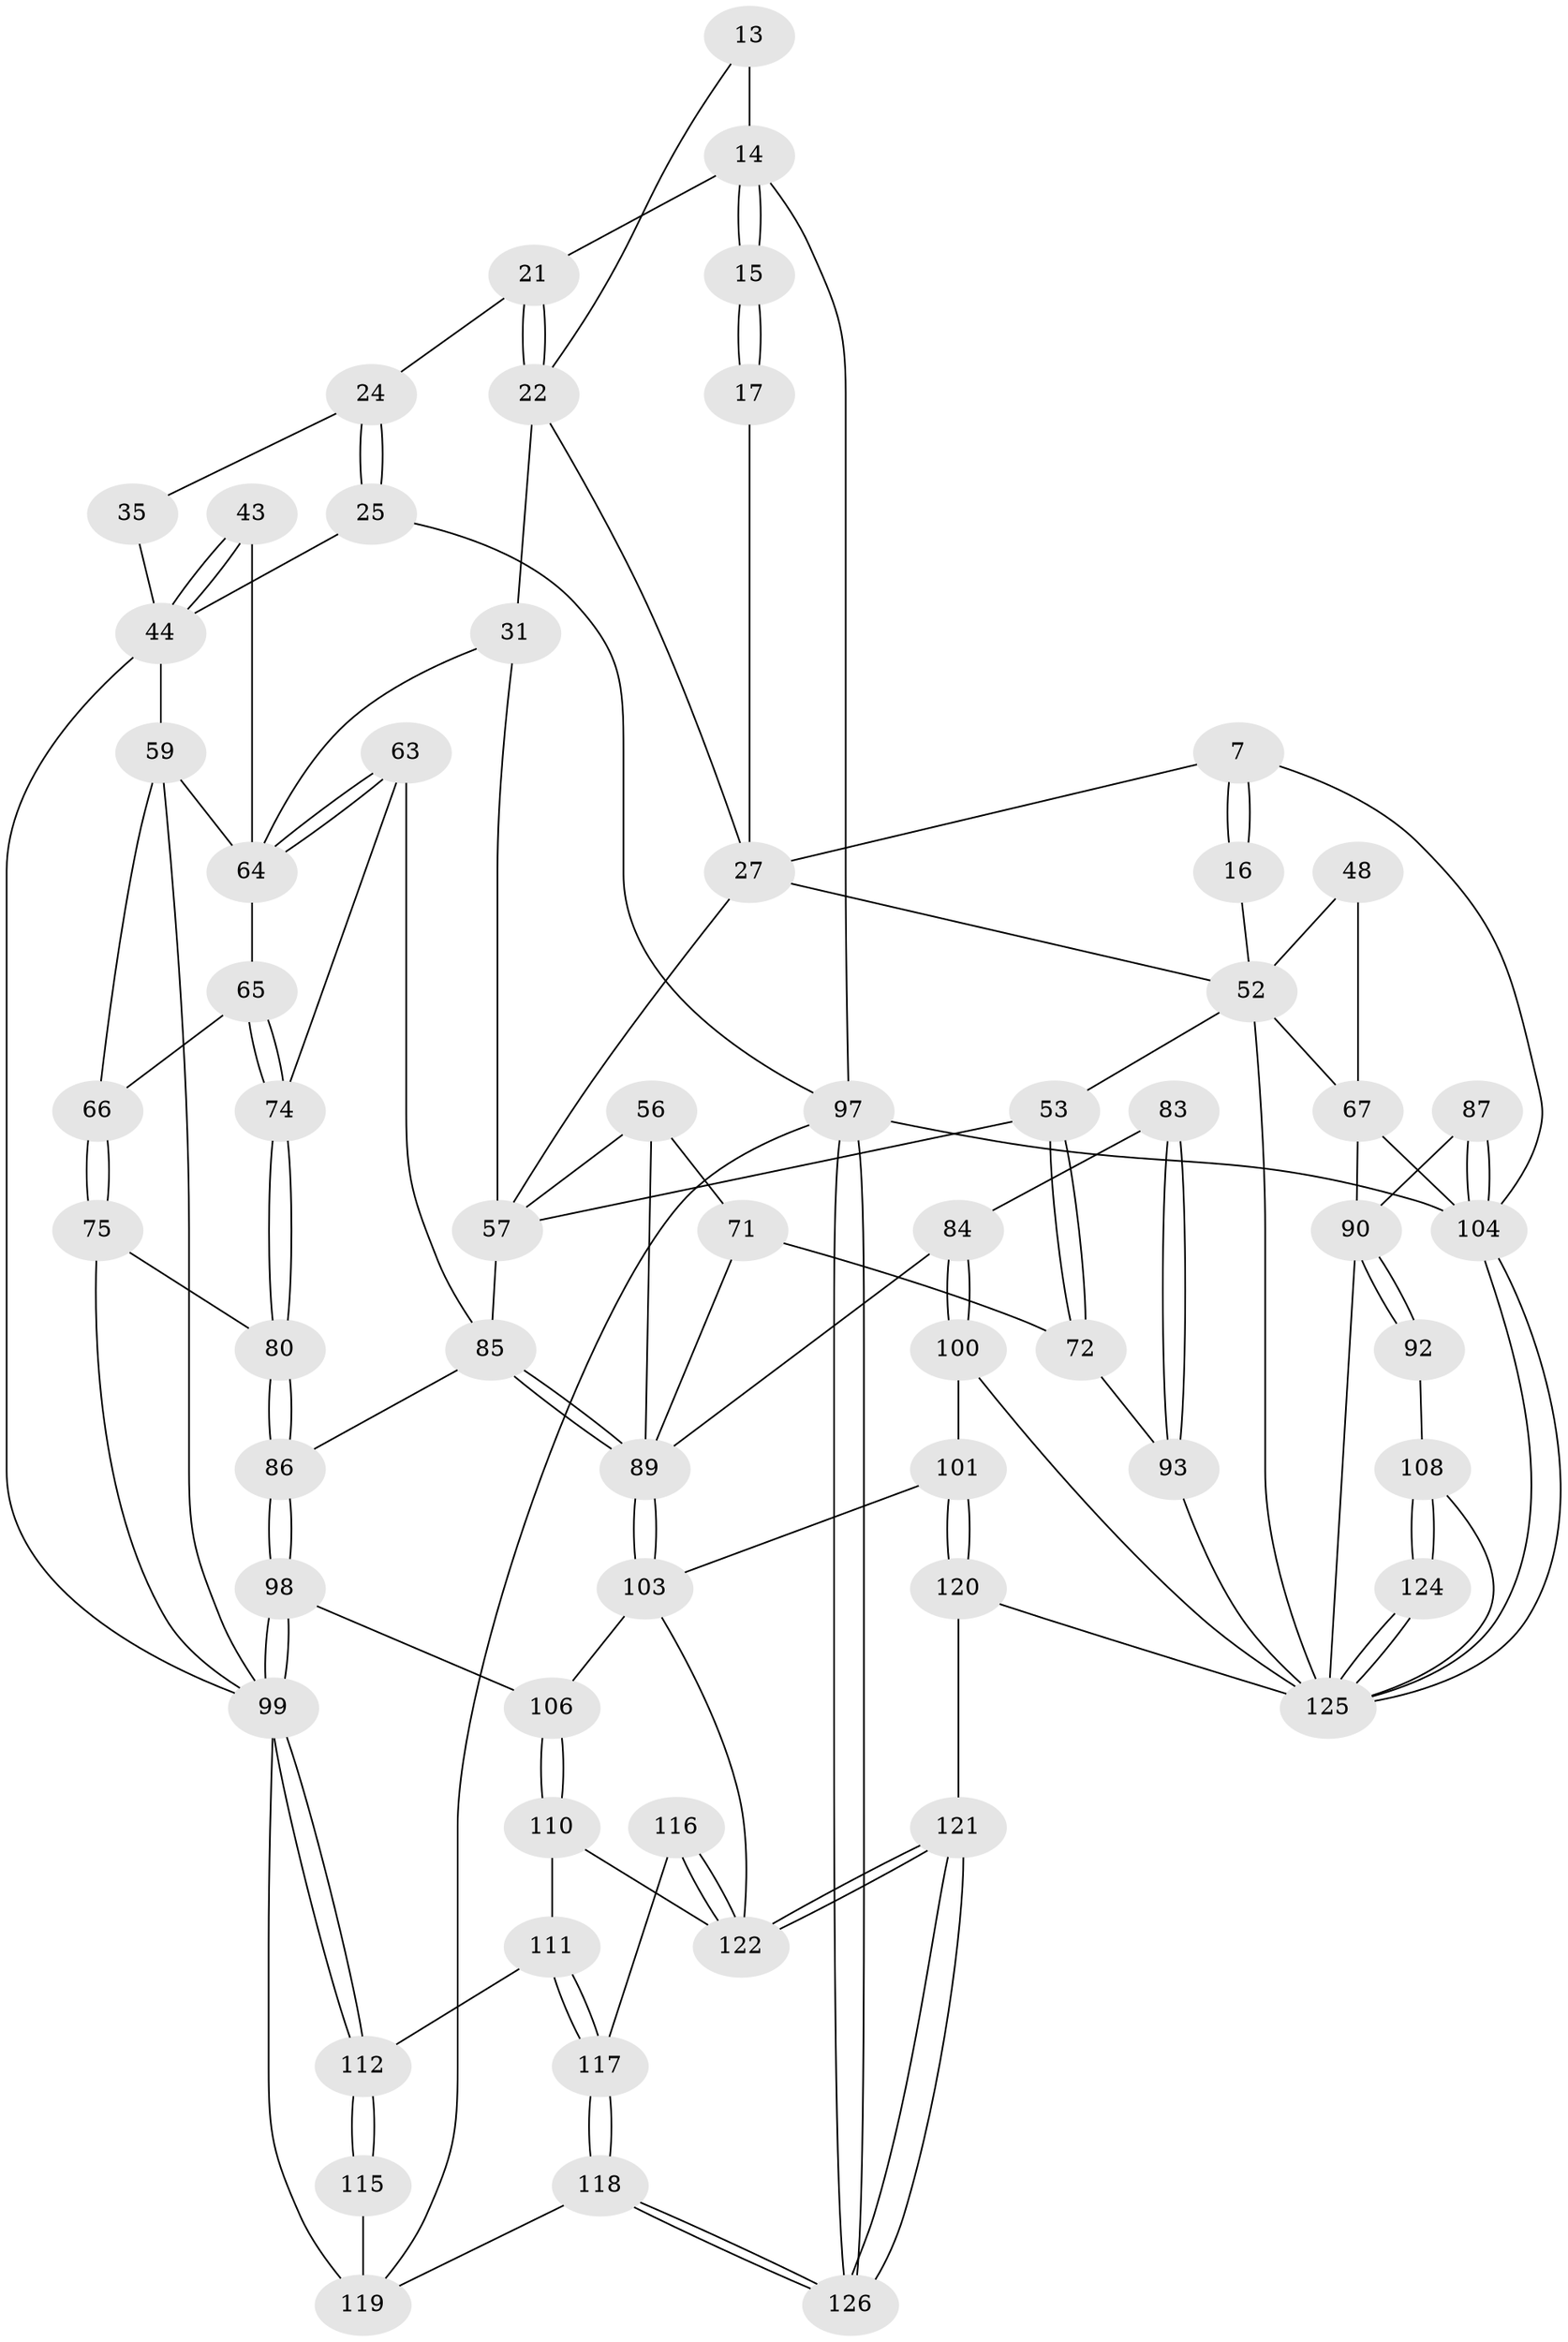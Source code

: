 // original degree distribution, {3: 0.015873015873015872, 5: 0.5714285714285714, 6: 0.1984126984126984, 4: 0.21428571428571427}
// Generated by graph-tools (version 1.1) at 2025/02/03/09/25 05:02:05]
// undirected, 63 vertices, 139 edges
graph export_dot {
graph [start="1"]
  node [color=gray90,style=filled];
  7 [pos="+0.6491487238968321+0.006176498859578809",super="+2"];
  13 [pos="+0.4528070409992239+0.06429489863909355"];
  14 [pos="+0.4576771343570173+0.0603708263612177",super="+12"];
  15 [pos="+0.5161735741585668+0.08384429697987468",super="+10"];
  16 [pos="+0.7706247612979129+0.11517168138027171"];
  17 [pos="+0.5276162326594103+0.10241220216932587",super="+9"];
  21 [pos="+0.2213388503054057+0"];
  22 [pos="+0.24775857047399552+0",super="+20"];
  24 [pos="+0+0.1268651980084838",super="+23"];
  25 [pos="+0+0.1770149186460678"];
  27 [pos="+0.5607834164394636+0.21488570015521782",super="+18+26"];
  31 [pos="+0.3426451627066441+0.26299197251629614",super="+30"];
  35 [pos="+0.1329610671635548+0.14433244507421888"];
  43 [pos="+0.1234753114319788+0.252458564651576",super="+33"];
  44 [pos="+0+0.29610258462248756",super="+42+34"];
  48 [pos="+0.7228458144896678+0.2914032368863729"];
  52 [pos="+0.6515943903247877+0.3564586857550131",super="+49"];
  53 [pos="+0.6455697316926147+0.36195071174573673"];
  56 [pos="+0.4260086231638389+0.45956114061519693",super="+55"];
  57 [pos="+0.3610972133955919+0.4435683348240367",super="+37+36+54"];
  59 [pos="+0.08538175072939036+0.4194180610745403",super="+51+58"];
  63 [pos="+0.23084195812527056+0.4423487834865152"];
  64 [pos="+0.22270267116404135+0.42381741883908297",super="+45+46+47"];
  65 [pos="+0.11888370927452804+0.4350241019997291"];
  66 [pos="+0.10842740278282725+0.4326360966991226"];
  67 [pos="+0.8999191130433807+0.3949310866074587",super="+50"];
  71 [pos="+0.5861005575140977+0.4249213100423054"];
  72 [pos="+0.6186554323189354+0.4057744845134672"];
  74 [pos="+0.1943282701589047+0.48615038522653137"];
  75 [pos="+0.1172614325976641+0.5398631239573392"];
  80 [pos="+0.18546950772466803+0.5376644878110818"];
  83 [pos="+0.613716325408305+0.5816837110408356"];
  84 [pos="+0.528677997905253+0.5471482465222344"];
  85 [pos="+0.31466549325287874+0.5581892553140243",super="+62"];
  86 [pos="+0.25233475501140384+0.588269033088"];
  87 [pos="+1+0.9754033253685905"];
  89 [pos="+0.4063307677890571+0.6248087342875785",super="+82+81"];
  90 [pos="+0.811782126951718+0.6258355350157961",super="+69+88"];
  92 [pos="+0.9008644753091855+0.7987726392842821"];
  93 [pos="+0.625627194928054+0.5918232423353262",super="+78+79"];
  97 [pos="+0+1",super="+4"];
  98 [pos="+0.2233281722405173+0.6542389128308571"];
  99 [pos="+0.1369323284353755+0.6942072163149877",super="+76+61"];
  100 [pos="+0.5537927398660146+0.7684833071470734"];
  101 [pos="+0.507887208594876+0.7695352868024707"];
  103 [pos="+0.41672346444216674+0.6812994033210601",super="+102"];
  104 [pos="+1+1",super="+3+73"];
  106 [pos="+0.2691719328049535+0.7014535521148635"];
  108 [pos="+0.63448872160407+0.7889200558145929",super="+107"];
  110 [pos="+0.28218054123328046+0.7906060727121744"];
  111 [pos="+0.15488695798359645+0.785102444253186"];
  112 [pos="+0.11806308208244466+0.7764203605081553"];
  115 [pos="+0.1042091939247983+0.7910991464919486"];
  116 [pos="+0.30509238402449457+0.8390032906541485"];
  117 [pos="+0.2591538031500511+0.8932731544093744"];
  118 [pos="+0.19313027676266217+1"];
  119 [pos="+0.12413011209867018+0.8761510647396605",super="+96+95"];
  120 [pos="+0.43501372855987325+1"];
  121 [pos="+0.41893499666439626+1"];
  122 [pos="+0.3965058838953002+0.9856039383838565",super="+113+114"];
  124 [pos="+0.6267180752689154+1"];
  125 [pos="+0.6070552955549805+1",super="+123+91+77+70"];
  126 [pos="+0.19567352163178314+1"];
  7 -- 16 [weight=2];
  7 -- 16;
  7 -- 104;
  7 -- 27;
  13 -- 14 [weight=2];
  13 -- 22;
  14 -- 15 [weight=2];
  14 -- 15;
  14 -- 97;
  14 -- 21;
  15 -- 17 [weight=2];
  15 -- 17;
  16 -- 52;
  17 -- 27 [weight=2];
  21 -- 22;
  21 -- 22;
  21 -- 24;
  22 -- 31 [weight=2];
  22 -- 27;
  24 -- 25;
  24 -- 25;
  24 -- 35 [weight=2];
  25 -- 97;
  25 -- 44;
  27 -- 57;
  27 -- 52;
  31 -- 57;
  31 -- 64;
  35 -- 44;
  43 -- 44 [weight=2];
  43 -- 44;
  43 -- 64 [weight=2];
  44 -- 99;
  44 -- 59;
  48 -- 67 [weight=2];
  48 -- 52;
  52 -- 53;
  52 -- 125;
  52 -- 67;
  53 -- 72;
  53 -- 72;
  53 -- 57;
  56 -- 57 [weight=2];
  56 -- 71;
  56 -- 89;
  57 -- 85;
  59 -- 99;
  59 -- 64 [weight=2];
  59 -- 66;
  63 -- 64;
  63 -- 64;
  63 -- 74;
  63 -- 85;
  64 -- 65;
  65 -- 66;
  65 -- 74;
  65 -- 74;
  66 -- 75;
  66 -- 75;
  67 -- 104 [weight=2];
  67 -- 90;
  71 -- 72;
  71 -- 89;
  72 -- 93;
  74 -- 80;
  74 -- 80;
  75 -- 80;
  75 -- 99;
  80 -- 86;
  80 -- 86;
  83 -- 84;
  83 -- 93 [weight=2];
  83 -- 93;
  84 -- 100;
  84 -- 100;
  84 -- 89;
  85 -- 86;
  85 -- 89;
  85 -- 89;
  86 -- 98;
  86 -- 98;
  87 -- 104 [weight=2];
  87 -- 104;
  87 -- 90;
  89 -- 103;
  89 -- 103;
  90 -- 92 [weight=2];
  90 -- 92;
  90 -- 125 [weight=2];
  92 -- 108;
  93 -- 125 [weight=2];
  97 -- 126;
  97 -- 126;
  97 -- 104 [weight=2];
  97 -- 119;
  98 -- 99;
  98 -- 99;
  98 -- 106;
  99 -- 112;
  99 -- 112;
  99 -- 119;
  100 -- 101;
  100 -- 125;
  101 -- 120;
  101 -- 120;
  101 -- 103;
  103 -- 106;
  103 -- 122;
  104 -- 125;
  104 -- 125;
  106 -- 110;
  106 -- 110;
  108 -- 124 [weight=2];
  108 -- 124;
  108 -- 125;
  110 -- 111;
  110 -- 122;
  111 -- 112;
  111 -- 117;
  111 -- 117;
  112 -- 115;
  112 -- 115;
  115 -- 119 [weight=2];
  116 -- 117;
  116 -- 122 [weight=2];
  116 -- 122;
  117 -- 118;
  117 -- 118;
  118 -- 119;
  118 -- 126;
  118 -- 126;
  120 -- 121;
  120 -- 125;
  121 -- 122;
  121 -- 122;
  121 -- 126;
  121 -- 126;
  124 -- 125;
  124 -- 125;
}
